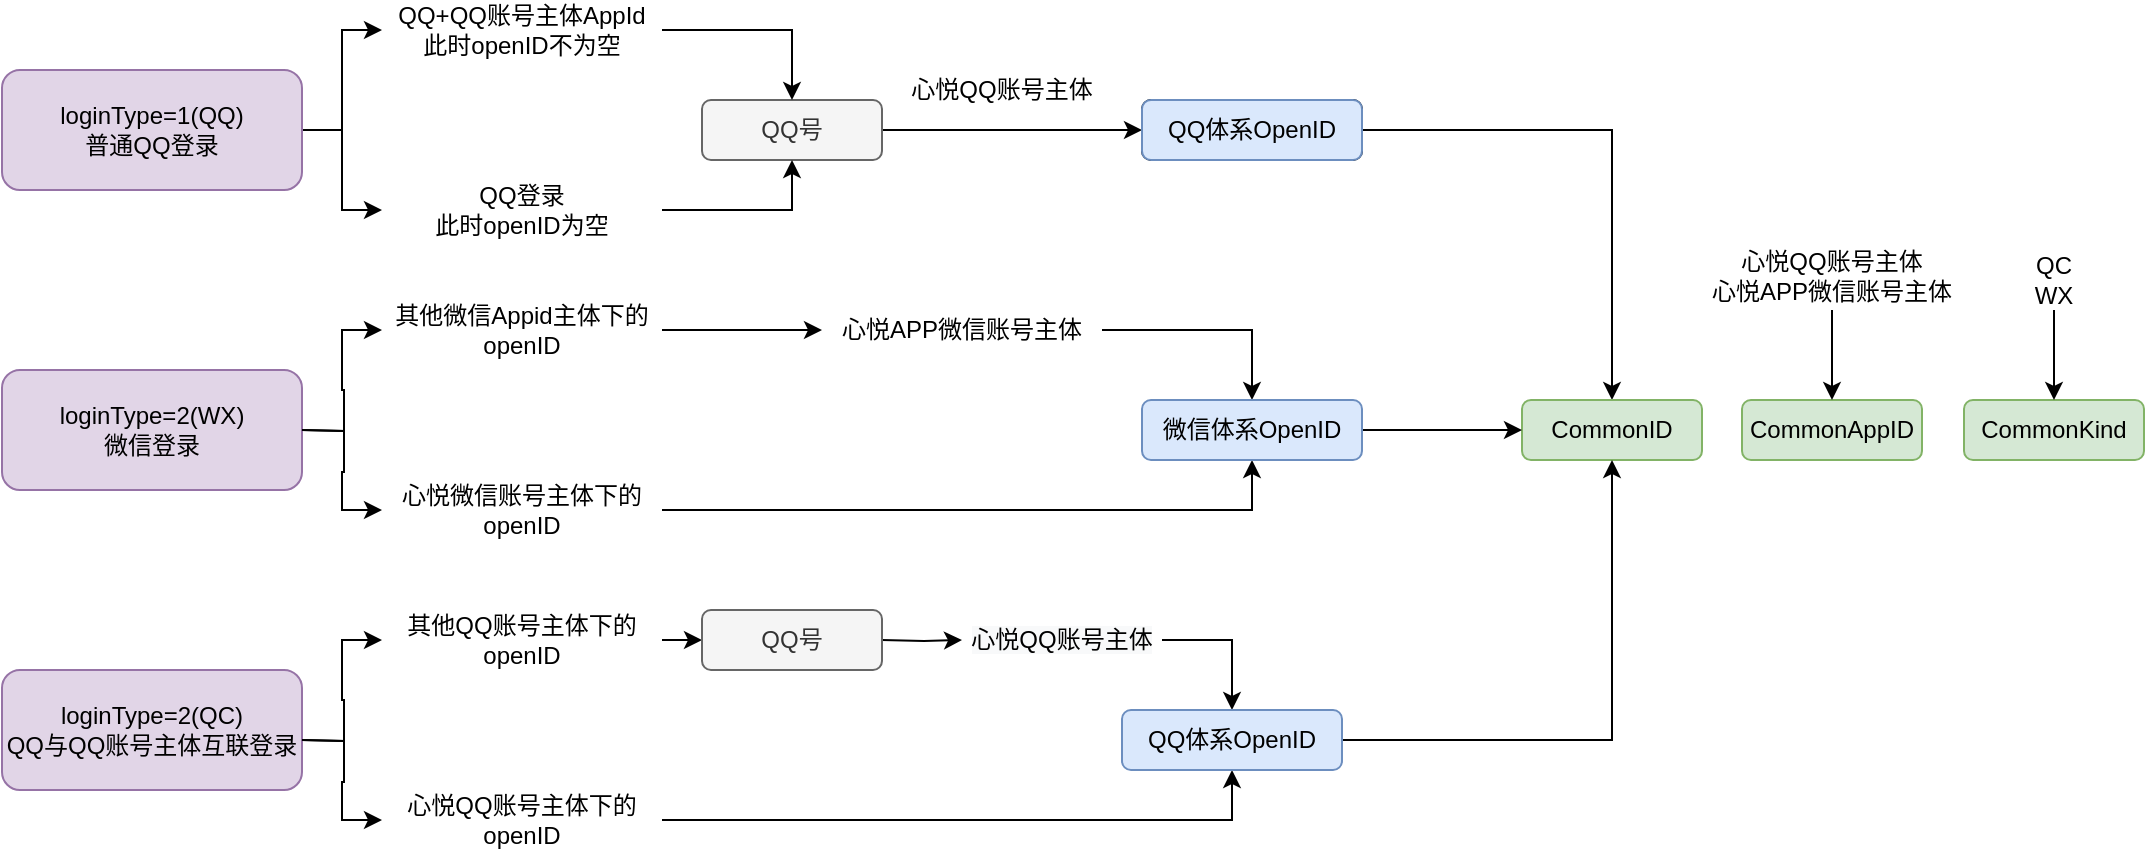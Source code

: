 <mxfile version="14.0.1" type="github">
  <diagram id="cE4s3qr2dzPUc8DZUsEM" name="第 1 页">
    <mxGraphModel dx="1422" dy="762" grid="1" gridSize="10" guides="1" tooltips="1" connect="1" arrows="1" fold="1" page="1" pageScale="1" pageWidth="827" pageHeight="1169" math="0" shadow="0">
      <root>
        <mxCell id="0" />
        <mxCell id="1" parent="0" />
        <mxCell id="cLgK5z_RN-ABzNowCWoc-12" style="edgeStyle=orthogonalEdgeStyle;rounded=0;orthogonalLoop=1;jettySize=auto;html=1;exitX=1;exitY=0.5;exitDx=0;exitDy=0;entryX=0;entryY=0.5;entryDx=0;entryDy=0;" edge="1" parent="1" source="cLgK5z_RN-ABzNowCWoc-1" target="cLgK5z_RN-ABzNowCWoc-5">
          <mxGeometry relative="1" as="geometry" />
        </mxCell>
        <mxCell id="cLgK5z_RN-ABzNowCWoc-13" style="edgeStyle=orthogonalEdgeStyle;rounded=0;orthogonalLoop=1;jettySize=auto;html=1;exitX=1;exitY=0.5;exitDx=0;exitDy=0;entryX=0;entryY=0.5;entryDx=0;entryDy=0;" edge="1" parent="1" source="cLgK5z_RN-ABzNowCWoc-1" target="cLgK5z_RN-ABzNowCWoc-6">
          <mxGeometry relative="1" as="geometry" />
        </mxCell>
        <mxCell id="cLgK5z_RN-ABzNowCWoc-1" value="loginType=1(QQ)&lt;br&gt;普通QQ登录" style="rounded=1;whiteSpace=wrap;html=1;fillColor=#e1d5e7;strokeColor=#9673a6;" vertex="1" parent="1">
          <mxGeometry x="70" y="120" width="150" height="60" as="geometry" />
        </mxCell>
        <mxCell id="cLgK5z_RN-ABzNowCWoc-2" value="loginType=2(WX)&lt;br&gt;微信登录" style="rounded=1;whiteSpace=wrap;html=1;fillColor=#e1d5e7;strokeColor=#9673a6;" vertex="1" parent="1">
          <mxGeometry x="70" y="270" width="150" height="60" as="geometry" />
        </mxCell>
        <mxCell id="cLgK5z_RN-ABzNowCWoc-3" value="loginType=2(QC)&lt;br&gt;QQ与QQ账号主体互联登录" style="rounded=1;whiteSpace=wrap;html=1;fillColor=#e1d5e7;strokeColor=#9673a6;" vertex="1" parent="1">
          <mxGeometry x="70" y="420" width="150" height="60" as="geometry" />
        </mxCell>
        <mxCell id="cLgK5z_RN-ABzNowCWoc-9" style="edgeStyle=orthogonalEdgeStyle;rounded=0;orthogonalLoop=1;jettySize=auto;html=1;exitX=1;exitY=0.5;exitDx=0;exitDy=0;" edge="1" parent="1" source="cLgK5z_RN-ABzNowCWoc-4" target="cLgK5z_RN-ABzNowCWoc-7">
          <mxGeometry relative="1" as="geometry">
            <Array as="points">
              <mxPoint x="600" y="150" />
              <mxPoint x="600" y="150" />
            </Array>
          </mxGeometry>
        </mxCell>
        <mxCell id="cLgK5z_RN-ABzNowCWoc-4" value="QQ号" style="rounded=1;whiteSpace=wrap;html=1;fillColor=#f5f5f5;strokeColor=#666666;fontColor=#333333;" vertex="1" parent="1">
          <mxGeometry x="420" y="135" width="90" height="30" as="geometry" />
        </mxCell>
        <mxCell id="cLgK5z_RN-ABzNowCWoc-14" style="edgeStyle=orthogonalEdgeStyle;rounded=0;orthogonalLoop=1;jettySize=auto;html=1;exitX=1;exitY=0.5;exitDx=0;exitDy=0;entryX=0.5;entryY=0;entryDx=0;entryDy=0;" edge="1" parent="1" source="cLgK5z_RN-ABzNowCWoc-5" target="cLgK5z_RN-ABzNowCWoc-4">
          <mxGeometry relative="1" as="geometry" />
        </mxCell>
        <mxCell id="cLgK5z_RN-ABzNowCWoc-5" value="QQ+QQ账号主体AppId&lt;br&gt;此时openID不为空" style="text;html=1;strokeColor=none;fillColor=none;align=center;verticalAlign=middle;whiteSpace=wrap;rounded=0;" vertex="1" parent="1">
          <mxGeometry x="260" y="90" width="140" height="20" as="geometry" />
        </mxCell>
        <mxCell id="cLgK5z_RN-ABzNowCWoc-15" style="edgeStyle=orthogonalEdgeStyle;rounded=0;orthogonalLoop=1;jettySize=auto;html=1;exitX=1;exitY=0.5;exitDx=0;exitDy=0;" edge="1" parent="1" source="cLgK5z_RN-ABzNowCWoc-6" target="cLgK5z_RN-ABzNowCWoc-4">
          <mxGeometry relative="1" as="geometry" />
        </mxCell>
        <mxCell id="cLgK5z_RN-ABzNowCWoc-6" value="QQ登录&lt;br&gt;此时openID为空" style="text;html=1;strokeColor=none;fillColor=none;align=center;verticalAlign=middle;whiteSpace=wrap;rounded=0;" vertex="1" parent="1">
          <mxGeometry x="260" y="180" width="140" height="20" as="geometry" />
        </mxCell>
        <mxCell id="cLgK5z_RN-ABzNowCWoc-18" style="edgeStyle=orthogonalEdgeStyle;rounded=0;orthogonalLoop=1;jettySize=auto;html=1;exitX=1;exitY=0.5;exitDx=0;exitDy=0;entryX=0.5;entryY=0;entryDx=0;entryDy=0;" edge="1" parent="1" source="cLgK5z_RN-ABzNowCWoc-7" target="cLgK5z_RN-ABzNowCWoc-16">
          <mxGeometry relative="1" as="geometry" />
        </mxCell>
        <mxCell id="cLgK5z_RN-ABzNowCWoc-7" value="QQ体系OpenID" style="rounded=1;whiteSpace=wrap;html=1;" vertex="1" parent="1">
          <mxGeometry x="640" y="135" width="110" height="30" as="geometry" />
        </mxCell>
        <mxCell id="cLgK5z_RN-ABzNowCWoc-10" value="心悦QQ账号主体" style="text;html=1;strokeColor=none;fillColor=none;align=center;verticalAlign=middle;whiteSpace=wrap;rounded=0;" vertex="1" parent="1">
          <mxGeometry x="520" y="120" width="100" height="20" as="geometry" />
        </mxCell>
        <mxCell id="cLgK5z_RN-ABzNowCWoc-16" value="CommonID" style="rounded=1;whiteSpace=wrap;html=1;fillColor=#d5e8d4;strokeColor=#82b366;" vertex="1" parent="1">
          <mxGeometry x="830" y="285" width="90" height="30" as="geometry" />
        </mxCell>
        <mxCell id="cLgK5z_RN-ABzNowCWoc-17" value="CommonAppID" style="rounded=1;whiteSpace=wrap;html=1;fillColor=#d5e8d4;strokeColor=#82b366;" vertex="1" parent="1">
          <mxGeometry x="940" y="285" width="90" height="30" as="geometry" />
        </mxCell>
        <mxCell id="cLgK5z_RN-ABzNowCWoc-19" value="CommonKind" style="rounded=1;whiteSpace=wrap;html=1;fillColor=#d5e8d4;strokeColor=#82b366;" vertex="1" parent="1">
          <mxGeometry x="1051" y="285" width="90" height="30" as="geometry" />
        </mxCell>
        <mxCell id="cLgK5z_RN-ABzNowCWoc-23" style="edgeStyle=orthogonalEdgeStyle;rounded=0;orthogonalLoop=1;jettySize=auto;html=1;exitX=1;exitY=0.5;exitDx=0;exitDy=0;entryX=0;entryY=0.5;entryDx=0;entryDy=0;" edge="1" parent="1" target="cLgK5z_RN-ABzNowCWoc-28">
          <mxGeometry relative="1" as="geometry">
            <mxPoint x="220" y="300" as="sourcePoint" />
          </mxGeometry>
        </mxCell>
        <mxCell id="cLgK5z_RN-ABzNowCWoc-24" style="edgeStyle=orthogonalEdgeStyle;rounded=0;orthogonalLoop=1;jettySize=auto;html=1;exitX=1;exitY=0.5;exitDx=0;exitDy=0;entryX=0;entryY=0.5;entryDx=0;entryDy=0;" edge="1" parent="1" target="cLgK5z_RN-ABzNowCWoc-30">
          <mxGeometry relative="1" as="geometry">
            <mxPoint x="220" y="300" as="sourcePoint" />
          </mxGeometry>
        </mxCell>
        <mxCell id="cLgK5z_RN-ABzNowCWoc-44" style="edgeStyle=orthogonalEdgeStyle;rounded=0;orthogonalLoop=1;jettySize=auto;html=1;exitX=1;exitY=0.5;exitDx=0;exitDy=0;entryX=0.5;entryY=0;entryDx=0;entryDy=0;" edge="1" parent="1" source="cLgK5z_RN-ABzNowCWoc-32" target="cLgK5z_RN-ABzNowCWoc-31">
          <mxGeometry relative="1" as="geometry">
            <Array as="points">
              <mxPoint x="695" y="250" />
            </Array>
          </mxGeometry>
        </mxCell>
        <mxCell id="cLgK5z_RN-ABzNowCWoc-28" value="其他微信Appid主体下的openID" style="text;html=1;strokeColor=none;fillColor=none;align=center;verticalAlign=middle;whiteSpace=wrap;rounded=0;" vertex="1" parent="1">
          <mxGeometry x="260" y="240" width="140" height="20" as="geometry" />
        </mxCell>
        <mxCell id="cLgK5z_RN-ABzNowCWoc-29" style="edgeStyle=orthogonalEdgeStyle;rounded=0;orthogonalLoop=1;jettySize=auto;html=1;exitX=1;exitY=0.5;exitDx=0;exitDy=0;entryX=0.5;entryY=1;entryDx=0;entryDy=0;" edge="1" parent="1" source="cLgK5z_RN-ABzNowCWoc-30" target="cLgK5z_RN-ABzNowCWoc-31">
          <mxGeometry relative="1" as="geometry">
            <mxPoint x="465" y="315" as="targetPoint" />
          </mxGeometry>
        </mxCell>
        <mxCell id="cLgK5z_RN-ABzNowCWoc-30" value="心悦微信账号主体下的openID" style="text;html=1;strokeColor=none;fillColor=none;align=center;verticalAlign=middle;whiteSpace=wrap;rounded=0;" vertex="1" parent="1">
          <mxGeometry x="260" y="330" width="140" height="20" as="geometry" />
        </mxCell>
        <mxCell id="cLgK5z_RN-ABzNowCWoc-33" style="edgeStyle=orthogonalEdgeStyle;rounded=0;orthogonalLoop=1;jettySize=auto;html=1;exitX=1;exitY=0.5;exitDx=0;exitDy=0;" edge="1" parent="1" source="cLgK5z_RN-ABzNowCWoc-31" target="cLgK5z_RN-ABzNowCWoc-16">
          <mxGeometry relative="1" as="geometry" />
        </mxCell>
        <mxCell id="cLgK5z_RN-ABzNowCWoc-31" value="微信体系OpenID" style="rounded=1;whiteSpace=wrap;html=1;fillColor=#dae8fc;strokeColor=#6c8ebf;" vertex="1" parent="1">
          <mxGeometry x="640" y="285" width="110" height="30" as="geometry" />
        </mxCell>
        <mxCell id="cLgK5z_RN-ABzNowCWoc-34" style="edgeStyle=orthogonalEdgeStyle;rounded=0;orthogonalLoop=1;jettySize=auto;html=1;exitX=1;exitY=0.5;exitDx=0;exitDy=0;entryX=0;entryY=0.5;entryDx=0;entryDy=0;" edge="1" parent="1" target="cLgK5z_RN-ABzNowCWoc-39">
          <mxGeometry relative="1" as="geometry">
            <mxPoint x="220" y="455" as="sourcePoint" />
          </mxGeometry>
        </mxCell>
        <mxCell id="cLgK5z_RN-ABzNowCWoc-35" style="edgeStyle=orthogonalEdgeStyle;rounded=0;orthogonalLoop=1;jettySize=auto;html=1;exitX=1;exitY=0.5;exitDx=0;exitDy=0;entryX=0;entryY=0.5;entryDx=0;entryDy=0;" edge="1" parent="1" target="cLgK5z_RN-ABzNowCWoc-41">
          <mxGeometry relative="1" as="geometry">
            <mxPoint x="220" y="455" as="sourcePoint" />
          </mxGeometry>
        </mxCell>
        <mxCell id="cLgK5z_RN-ABzNowCWoc-39" value="其他QQ账号主体下的&lt;br&gt;openID" style="text;html=1;strokeColor=none;fillColor=none;align=center;verticalAlign=middle;whiteSpace=wrap;rounded=0;" vertex="1" parent="1">
          <mxGeometry x="260" y="395" width="140" height="20" as="geometry" />
        </mxCell>
        <mxCell id="cLgK5z_RN-ABzNowCWoc-41" value="心悦QQ账号主体下的openID" style="text;html=1;strokeColor=none;fillColor=none;align=center;verticalAlign=middle;whiteSpace=wrap;rounded=0;" vertex="1" parent="1">
          <mxGeometry x="260" y="485" width="140" height="20" as="geometry" />
        </mxCell>
        <mxCell id="cLgK5z_RN-ABzNowCWoc-32" value="心悦APP微信账号主体" style="text;html=1;strokeColor=none;fillColor=none;align=center;verticalAlign=middle;whiteSpace=wrap;rounded=0;" vertex="1" parent="1">
          <mxGeometry x="480" y="240" width="140" height="20" as="geometry" />
        </mxCell>
        <mxCell id="cLgK5z_RN-ABzNowCWoc-45" style="edgeStyle=orthogonalEdgeStyle;rounded=0;orthogonalLoop=1;jettySize=auto;html=1;exitX=1;exitY=0.5;exitDx=0;exitDy=0;entryX=0;entryY=0.5;entryDx=0;entryDy=0;" edge="1" parent="1" source="cLgK5z_RN-ABzNowCWoc-28" target="cLgK5z_RN-ABzNowCWoc-32">
          <mxGeometry relative="1" as="geometry">
            <mxPoint x="400" y="250" as="sourcePoint" />
            <mxPoint x="695" y="285" as="targetPoint" />
            <Array as="points" />
          </mxGeometry>
        </mxCell>
        <mxCell id="cLgK5z_RN-ABzNowCWoc-46" style="edgeStyle=orthogonalEdgeStyle;rounded=0;orthogonalLoop=1;jettySize=auto;html=1;exitX=1;exitY=0.5;exitDx=0;exitDy=0;entryX=0.5;entryY=0;entryDx=0;entryDy=0;" edge="1" parent="1" source="cLgK5z_RN-ABzNowCWoc-52" target="cLgK5z_RN-ABzNowCWoc-48">
          <mxGeometry relative="1" as="geometry">
            <Array as="points">
              <mxPoint x="685" y="405" />
            </Array>
          </mxGeometry>
        </mxCell>
        <mxCell id="cLgK5z_RN-ABzNowCWoc-51" value="&lt;span style=&quot;color: rgba(0 , 0 , 0 , 0) ; font-family: monospace ; font-size: 0px ; background-color: rgb(248 , 249 , 250)&quot;&gt;%3CmxGraphModel%3E%3Croot%3E%3CmxCell%20id%3D%220%22%2F%3E%3CmxCell%20id%3D%221%22%20parent%3D%220%22%2F%3E%3CmxCell%20id%3D%222%22%20value%3D%22%E5%BF%83%E6%82%A6QQ%E8%B4%A6%E5%8F%B7%E4%B8%BB%E4%BD%93101484782%22%20style%3D%22text%3Bhtml%3D1%3BstrokeColor%3Dnone%3BfillColor%3Dnone%3Balign%3Dcenter%3BverticalAlign%3Dmiddle%3BwhiteSpace%3Dwrap%3Brounded%3D0%3B%22%20vertex%3D%221%22%20parent%3D%221%22%3E%3CmxGeometry%20x%3D%22520%22%20y%3D%22120%22%20width%3D%22100%22%20height%3D%2220%22%20as%3D%22geometry%22%2F%3E%3C%2FmxCell%3E%3C%2Froot%3E%3C%2FmxGraphModel%3E&lt;/span&gt;&lt;span style=&quot;color: rgba(0 , 0 , 0 , 0) ; font-family: monospace ; font-size: 0px ; background-color: rgb(248 , 249 , 250)&quot;&gt;%3CmxGraphModel%3E%3Croot%3E%3CmxCell%20id%3D%220%22%2F%3E%3CmxCell%20id%3D%221%22%20parent%3D%220%22%2F%3E%3CmxCell%20id%3D%222%22%20value%3D%22%E5%BF%83%E6%82%A6QQ%E8%B4%A6%E5%8F%B7%E4%B8%BB%E4%BD%93101484782%22%20style%3D%22text%3Bhtml%3D1%3BstrokeColor%3Dnone%3BfillColor%3Dnone%3Balign%3Dcenter%3BverticalAlign%3Dmiddle%3BwhiteSpace%3Dwrap%3Brounded%3D0%3B%22%20vertex%3D%221%22%20parent%3D%221%22%3E%3CmxGeometry%20x%3D%22520%22%20y%3D%22120%22%20width%3D%22100%22%20height%3D%2220%22%20as%3D%22geometry%22%2F%3E%3C%2FmxCell%3E%3C%2Froot%3E%3C%2FmxGraphModel%3E&lt;/span&gt;" style="edgeLabel;html=1;align=center;verticalAlign=middle;resizable=0;points=[];" vertex="1" connectable="0" parent="cLgK5z_RN-ABzNowCWoc-46">
          <mxGeometry x="-0.254" y="-1" relative="1" as="geometry">
            <mxPoint as="offset" />
          </mxGeometry>
        </mxCell>
        <mxCell id="cLgK5z_RN-ABzNowCWoc-47" style="edgeStyle=orthogonalEdgeStyle;rounded=0;orthogonalLoop=1;jettySize=auto;html=1;entryX=0.5;entryY=1;entryDx=0;entryDy=0;" edge="1" parent="1" target="cLgK5z_RN-ABzNowCWoc-48" source="cLgK5z_RN-ABzNowCWoc-41">
          <mxGeometry relative="1" as="geometry">
            <mxPoint x="430" y="490" as="sourcePoint" />
            <mxPoint x="455" y="470" as="targetPoint" />
          </mxGeometry>
        </mxCell>
        <mxCell id="cLgK5z_RN-ABzNowCWoc-56" style="edgeStyle=orthogonalEdgeStyle;rounded=0;orthogonalLoop=1;jettySize=auto;html=1;exitX=1;exitY=0.5;exitDx=0;exitDy=0;" edge="1" parent="1" source="cLgK5z_RN-ABzNowCWoc-48" target="cLgK5z_RN-ABzNowCWoc-16">
          <mxGeometry relative="1" as="geometry" />
        </mxCell>
        <mxCell id="cLgK5z_RN-ABzNowCWoc-48" value="QQ体系OpenID" style="rounded=1;whiteSpace=wrap;html=1;fillColor=#dae8fc;strokeColor=#6c8ebf;" vertex="1" parent="1">
          <mxGeometry x="630" y="440" width="110" height="30" as="geometry" />
        </mxCell>
        <mxCell id="cLgK5z_RN-ABzNowCWoc-50" style="edgeStyle=orthogonalEdgeStyle;rounded=0;orthogonalLoop=1;jettySize=auto;html=1;entryX=0;entryY=0.5;entryDx=0;entryDy=0;exitX=1;exitY=0.5;exitDx=0;exitDy=0;" edge="1" parent="1" source="cLgK5z_RN-ABzNowCWoc-39">
          <mxGeometry relative="1" as="geometry">
            <mxPoint x="430" y="410" as="sourcePoint" />
            <mxPoint x="420" y="405" as="targetPoint" />
            <Array as="points" />
          </mxGeometry>
        </mxCell>
        <mxCell id="cLgK5z_RN-ABzNowCWoc-52" value="&lt;span style=&quot;color: rgb(0 , 0 , 0) ; font-family: &amp;#34;helvetica&amp;#34; ; font-size: 12px ; font-style: normal ; font-weight: 400 ; letter-spacing: normal ; text-indent: 0px ; text-transform: none ; word-spacing: 0px ; background-color: rgb(248 , 249 , 250) ; display: inline ; float: none&quot;&gt;心悦QQ账号主体&lt;/span&gt;" style="text;whiteSpace=wrap;html=1;align=center;verticalAlign=middle;" vertex="1" parent="1">
          <mxGeometry x="550" y="395" width="100" height="20" as="geometry" />
        </mxCell>
        <mxCell id="cLgK5z_RN-ABzNowCWoc-53" style="edgeStyle=orthogonalEdgeStyle;rounded=0;orthogonalLoop=1;jettySize=auto;html=1;exitX=1;exitY=0.5;exitDx=0;exitDy=0;entryX=0;entryY=0.5;entryDx=0;entryDy=0;" edge="1" parent="1" target="cLgK5z_RN-ABzNowCWoc-52">
          <mxGeometry relative="1" as="geometry">
            <Array as="points" />
            <mxPoint x="510" y="405" as="sourcePoint" />
            <mxPoint x="685" y="440" as="targetPoint" />
          </mxGeometry>
        </mxCell>
        <mxCell id="cLgK5z_RN-ABzNowCWoc-54" value="&lt;span style=&quot;color: rgba(0 , 0 , 0 , 0) ; font-family: monospace ; font-size: 0px ; background-color: rgb(248 , 249 , 250)&quot;&gt;%3CmxGraphModel%3E%3Croot%3E%3CmxCell%20id%3D%220%22%2F%3E%3CmxCell%20id%3D%221%22%20parent%3D%220%22%2F%3E%3CmxCell%20id%3D%222%22%20value%3D%22%E5%BF%83%E6%82%A6QQ%E8%B4%A6%E5%8F%B7%E4%B8%BB%E4%BD%93101484782%22%20style%3D%22text%3Bhtml%3D1%3BstrokeColor%3Dnone%3BfillColor%3Dnone%3Balign%3Dcenter%3BverticalAlign%3Dmiddle%3BwhiteSpace%3Dwrap%3Brounded%3D0%3B%22%20vertex%3D%221%22%20parent%3D%221%22%3E%3CmxGeometry%20x%3D%22520%22%20y%3D%22120%22%20width%3D%22100%22%20height%3D%2220%22%20as%3D%22geometry%22%2F%3E%3C%2FmxCell%3E%3C%2Froot%3E%3C%2FmxGraphModel%3E&lt;/span&gt;&lt;span style=&quot;color: rgba(0 , 0 , 0 , 0) ; font-family: monospace ; font-size: 0px ; background-color: rgb(248 , 249 , 250)&quot;&gt;%3CmxGraphModel%3E%3Croot%3E%3CmxCell%20id%3D%220%22%2F%3E%3CmxCell%20id%3D%221%22%20parent%3D%220%22%2F%3E%3CmxCell%20id%3D%222%22%20value%3D%22%E5%BF%83%E6%82%A6QQ%E8%B4%A6%E5%8F%B7%E4%B8%BB%E4%BD%93101484782%22%20style%3D%22text%3Bhtml%3D1%3BstrokeColor%3Dnone%3BfillColor%3Dnone%3Balign%3Dcenter%3BverticalAlign%3Dmiddle%3BwhiteSpace%3Dwrap%3Brounded%3D0%3B%22%20vertex%3D%221%22%20parent%3D%221%22%3E%3CmxGeometry%20x%3D%22520%22%20y%3D%22120%22%20width%3D%22100%22%20height%3D%2220%22%20as%3D%22geometry%22%2F%3E%3C%2FmxCell%3E%3C%2Froot%3E%3C%2FmxGraphModel%3E&lt;/span&gt;" style="edgeLabel;html=1;align=center;verticalAlign=middle;resizable=0;points=[];" vertex="1" connectable="0" parent="cLgK5z_RN-ABzNowCWoc-53">
          <mxGeometry x="-0.254" y="-1" relative="1" as="geometry">
            <mxPoint as="offset" />
          </mxGeometry>
        </mxCell>
        <mxCell id="cLgK5z_RN-ABzNowCWoc-55" value="QQ号" style="rounded=1;whiteSpace=wrap;html=1;fillColor=#f5f5f5;strokeColor=#666666;fontColor=#333333;" vertex="1" parent="1">
          <mxGeometry x="420" y="390" width="90" height="30" as="geometry" />
        </mxCell>
        <mxCell id="cLgK5z_RN-ABzNowCWoc-59" style="edgeStyle=orthogonalEdgeStyle;rounded=0;orthogonalLoop=1;jettySize=auto;html=1;exitX=0.5;exitY=1;exitDx=0;exitDy=0;entryX=0.5;entryY=0;entryDx=0;entryDy=0;" edge="1" parent="1" source="cLgK5z_RN-ABzNowCWoc-57" target="cLgK5z_RN-ABzNowCWoc-17">
          <mxGeometry relative="1" as="geometry" />
        </mxCell>
        <mxCell id="cLgK5z_RN-ABzNowCWoc-57" value="心悦QQ账号主体&lt;br&gt;心悦APP微信账号主体" style="text;html=1;strokeColor=none;fillColor=none;align=center;verticalAlign=middle;whiteSpace=wrap;rounded=0;" vertex="1" parent="1">
          <mxGeometry x="915" y="205" width="140" height="35" as="geometry" />
        </mxCell>
        <mxCell id="cLgK5z_RN-ABzNowCWoc-60" style="edgeStyle=orthogonalEdgeStyle;rounded=0;orthogonalLoop=1;jettySize=auto;html=1;exitX=0.5;exitY=1;exitDx=0;exitDy=0;" edge="1" parent="1" source="cLgK5z_RN-ABzNowCWoc-58" target="cLgK5z_RN-ABzNowCWoc-19">
          <mxGeometry relative="1" as="geometry" />
        </mxCell>
        <mxCell id="cLgK5z_RN-ABzNowCWoc-58" value="QC&lt;br&gt;WX" style="text;html=1;strokeColor=none;fillColor=none;align=center;verticalAlign=middle;whiteSpace=wrap;rounded=0;" vertex="1" parent="1">
          <mxGeometry x="1064" y="210" width="64" height="30" as="geometry" />
        </mxCell>
        <mxCell id="cLgK5z_RN-ABzNowCWoc-61" value="QQ体系OpenID" style="rounded=1;whiteSpace=wrap;html=1;fillColor=#dae8fc;strokeColor=#6c8ebf;" vertex="1" parent="1">
          <mxGeometry x="640" y="135" width="110" height="30" as="geometry" />
        </mxCell>
      </root>
    </mxGraphModel>
  </diagram>
</mxfile>
